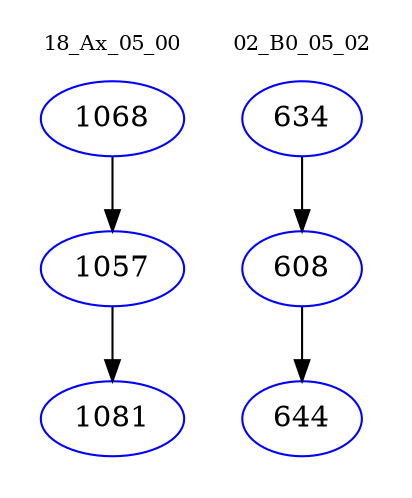 digraph{
subgraph cluster_0 {
color = white
label = "18_Ax_05_00";
fontsize=10;
T0_1068 [label="1068", color="blue"]
T0_1068 -> T0_1057 [color="black"]
T0_1057 [label="1057", color="blue"]
T0_1057 -> T0_1081 [color="black"]
T0_1081 [label="1081", color="blue"]
}
subgraph cluster_1 {
color = white
label = "02_B0_05_02";
fontsize=10;
T1_634 [label="634", color="blue"]
T1_634 -> T1_608 [color="black"]
T1_608 [label="608", color="blue"]
T1_608 -> T1_644 [color="black"]
T1_644 [label="644", color="blue"]
}
}
